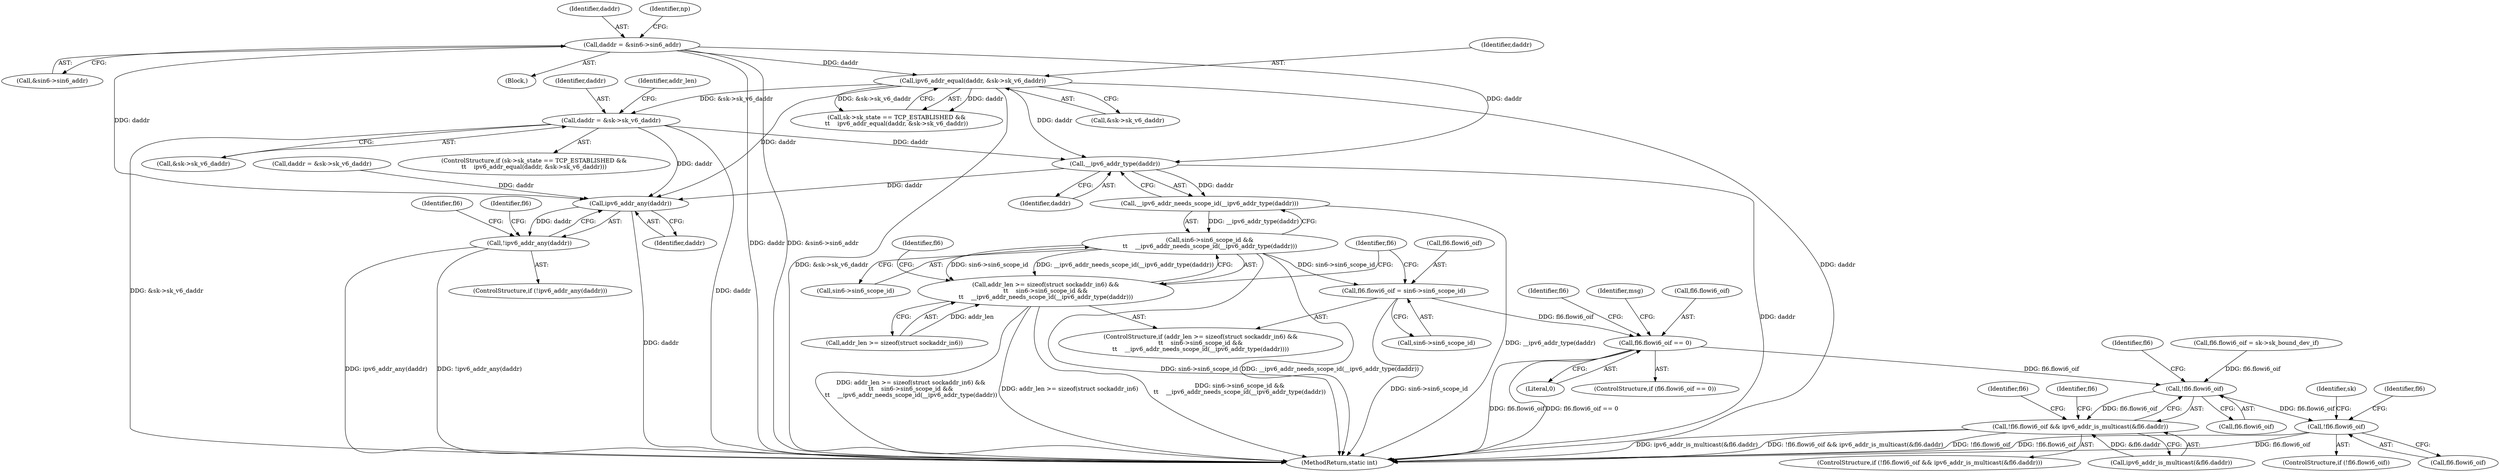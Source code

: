 digraph "0_linux_45f6fad84cc305103b28d73482b344d7f5b76f39_13@pointer" {
"1000307" [label="(Call,daddr = &sk->sk_v6_daddr)"];
"1000301" [label="(Call,ipv6_addr_equal(daddr, &sk->sk_v6_daddr))"];
"1000254" [label="(Call,daddr = &sin6->sin6_addr)"];
"1000324" [label="(Call,__ipv6_addr_type(daddr))"];
"1000323" [label="(Call,__ipv6_addr_needs_scope_id(__ipv6_addr_type(daddr)))"];
"1000319" [label="(Call,sin6->sin6_scope_id &&\n\t\t    __ipv6_addr_needs_scope_id(__ipv6_addr_type(daddr)))"];
"1000314" [label="(Call,addr_len >= sizeof(struct sockaddr_in6) &&\n\t\t    sin6->sin6_scope_id &&\n\t\t    __ipv6_addr_needs_scope_id(__ipv6_addr_type(daddr)))"];
"1000326" [label="(Call,fl6.flowi6_oif = sin6->sin6_scope_id)"];
"1000363" [label="(Call,fl6.flowi6_oif == 0)"];
"1000556" [label="(Call,!fl6.flowi6_oif)"];
"1000555" [label="(Call,!fl6.flowi6_oif && ipv6_addr_is_multicast(&fl6.daddr))"];
"1000574" [label="(Call,!fl6.flowi6_oif)"];
"1000508" [label="(Call,ipv6_addr_any(daddr))"];
"1000507" [label="(Call,!ipv6_addr_any(daddr))"];
"1000586" [label="(Identifier,sk)"];
"1000309" [label="(Call,&sk->sk_v6_daddr)"];
"1000323" [label="(Call,__ipv6_addr_needs_scope_id(__ipv6_addr_type(daddr)))"];
"1000567" [label="(Identifier,fl6)"];
"1000314" [label="(Call,addr_len >= sizeof(struct sockaddr_in6) &&\n\t\t    sin6->sin6_scope_id &&\n\t\t    __ipv6_addr_needs_scope_id(__ipv6_addr_type(daddr)))"];
"1000362" [label="(ControlStructure,if (fl6.flowi6_oif == 0))"];
"1000365" [label="(Identifier,fl6)"];
"1000349" [label="(Call,daddr = &sk->sk_v6_daddr)"];
"1000574" [label="(Call,!fl6.flowi6_oif)"];
"1000575" [label="(Call,fl6.flowi6_oif)"];
"1000560" [label="(Call,ipv6_addr_is_multicast(&fl6.daddr))"];
"1000256" [label="(Call,&sin6->sin6_addr)"];
"1000324" [label="(Call,__ipv6_addr_type(daddr))"];
"1000563" [label="(Identifier,fl6)"];
"1000512" [label="(Identifier,fl6)"];
"1000580" [label="(Identifier,fl6)"];
"1000325" [label="(Identifier,daddr)"];
"1000255" [label="(Identifier,daddr)"];
"1000328" [label="(Identifier,fl6)"];
"1000202" [label="(Block,)"];
"1000507" [label="(Call,!ipv6_addr_any(daddr))"];
"1000509" [label="(Identifier,daddr)"];
"1000319" [label="(Call,sin6->sin6_scope_id &&\n\t\t    __ipv6_addr_needs_scope_id(__ipv6_addr_type(daddr)))"];
"1000294" [label="(ControlStructure,if (sk->sk_state == TCP_ESTABLISHED &&\n\t\t    ipv6_addr_equal(daddr, &sk->sk_v6_daddr)))"];
"1000367" [label="(Literal,0)"];
"1000315" [label="(Call,addr_len >= sizeof(struct sockaddr_in6))"];
"1000262" [label="(Identifier,np)"];
"1000295" [label="(Call,sk->sk_state == TCP_ESTABLISHED &&\n\t\t    ipv6_addr_equal(daddr, &sk->sk_v6_daddr))"];
"1000508" [label="(Call,ipv6_addr_any(daddr))"];
"1000556" [label="(Call,!fl6.flowi6_oif)"];
"1000555" [label="(Call,!fl6.flowi6_oif && ipv6_addr_is_multicast(&fl6.daddr))"];
"1000554" [label="(ControlStructure,if (!fl6.flowi6_oif && ipv6_addr_is_multicast(&fl6.daddr)))"];
"1000326" [label="(Call,fl6.flowi6_oif = sin6->sin6_scope_id)"];
"1000302" [label="(Identifier,daddr)"];
"1000557" [label="(Call,fl6.flowi6_oif)"];
"1000506" [label="(ControlStructure,if (!ipv6_addr_any(daddr)))"];
"1000573" [label="(ControlStructure,if (!fl6.flowi6_oif))"];
"1000301" [label="(Call,ipv6_addr_equal(daddr, &sk->sk_v6_daddr))"];
"1000370" [label="(Identifier,fl6)"];
"1000303" [label="(Call,&sk->sk_v6_daddr)"];
"1000307" [label="(Call,daddr = &sk->sk_v6_daddr)"];
"1000313" [label="(ControlStructure,if (addr_len >= sizeof(struct sockaddr_in6) &&\n\t\t    sin6->sin6_scope_id &&\n\t\t    __ipv6_addr_needs_scope_id(__ipv6_addr_type(daddr))))"];
"1000363" [label="(Call,fl6.flowi6_oif == 0)"];
"1000521" [label="(Identifier,fl6)"];
"1000368" [label="(Call,fl6.flowi6_oif = sk->sk_bound_dev_if)"];
"1000576" [label="(Identifier,fl6)"];
"1000747" [label="(MethodReturn,static int)"];
"1000330" [label="(Call,sin6->sin6_scope_id)"];
"1000320" [label="(Call,sin6->sin6_scope_id)"];
"1000316" [label="(Identifier,addr_len)"];
"1000327" [label="(Call,fl6.flowi6_oif)"];
"1000308" [label="(Identifier,daddr)"];
"1000377" [label="(Identifier,msg)"];
"1000254" [label="(Call,daddr = &sin6->sin6_addr)"];
"1000364" [label="(Call,fl6.flowi6_oif)"];
"1000307" -> "1000294"  [label="AST: "];
"1000307" -> "1000309"  [label="CFG: "];
"1000308" -> "1000307"  [label="AST: "];
"1000309" -> "1000307"  [label="AST: "];
"1000316" -> "1000307"  [label="CFG: "];
"1000307" -> "1000747"  [label="DDG: &sk->sk_v6_daddr"];
"1000307" -> "1000747"  [label="DDG: daddr"];
"1000301" -> "1000307"  [label="DDG: &sk->sk_v6_daddr"];
"1000307" -> "1000324"  [label="DDG: daddr"];
"1000307" -> "1000508"  [label="DDG: daddr"];
"1000301" -> "1000295"  [label="AST: "];
"1000301" -> "1000303"  [label="CFG: "];
"1000302" -> "1000301"  [label="AST: "];
"1000303" -> "1000301"  [label="AST: "];
"1000295" -> "1000301"  [label="CFG: "];
"1000301" -> "1000747"  [label="DDG: &sk->sk_v6_daddr"];
"1000301" -> "1000747"  [label="DDG: daddr"];
"1000301" -> "1000295"  [label="DDG: daddr"];
"1000301" -> "1000295"  [label="DDG: &sk->sk_v6_daddr"];
"1000254" -> "1000301"  [label="DDG: daddr"];
"1000301" -> "1000324"  [label="DDG: daddr"];
"1000301" -> "1000508"  [label="DDG: daddr"];
"1000254" -> "1000202"  [label="AST: "];
"1000254" -> "1000256"  [label="CFG: "];
"1000255" -> "1000254"  [label="AST: "];
"1000256" -> "1000254"  [label="AST: "];
"1000262" -> "1000254"  [label="CFG: "];
"1000254" -> "1000747"  [label="DDG: daddr"];
"1000254" -> "1000747"  [label="DDG: &sin6->sin6_addr"];
"1000254" -> "1000324"  [label="DDG: daddr"];
"1000254" -> "1000508"  [label="DDG: daddr"];
"1000324" -> "1000323"  [label="AST: "];
"1000324" -> "1000325"  [label="CFG: "];
"1000325" -> "1000324"  [label="AST: "];
"1000323" -> "1000324"  [label="CFG: "];
"1000324" -> "1000747"  [label="DDG: daddr"];
"1000324" -> "1000323"  [label="DDG: daddr"];
"1000324" -> "1000508"  [label="DDG: daddr"];
"1000323" -> "1000319"  [label="AST: "];
"1000319" -> "1000323"  [label="CFG: "];
"1000323" -> "1000747"  [label="DDG: __ipv6_addr_type(daddr)"];
"1000323" -> "1000319"  [label="DDG: __ipv6_addr_type(daddr)"];
"1000319" -> "1000314"  [label="AST: "];
"1000319" -> "1000320"  [label="CFG: "];
"1000320" -> "1000319"  [label="AST: "];
"1000314" -> "1000319"  [label="CFG: "];
"1000319" -> "1000747"  [label="DDG: __ipv6_addr_needs_scope_id(__ipv6_addr_type(daddr))"];
"1000319" -> "1000747"  [label="DDG: sin6->sin6_scope_id"];
"1000319" -> "1000314"  [label="DDG: sin6->sin6_scope_id"];
"1000319" -> "1000314"  [label="DDG: __ipv6_addr_needs_scope_id(__ipv6_addr_type(daddr))"];
"1000319" -> "1000326"  [label="DDG: sin6->sin6_scope_id"];
"1000314" -> "1000313"  [label="AST: "];
"1000314" -> "1000315"  [label="CFG: "];
"1000315" -> "1000314"  [label="AST: "];
"1000328" -> "1000314"  [label="CFG: "];
"1000365" -> "1000314"  [label="CFG: "];
"1000314" -> "1000747"  [label="DDG: addr_len >= sizeof(struct sockaddr_in6)"];
"1000314" -> "1000747"  [label="DDG: sin6->sin6_scope_id &&\n\t\t    __ipv6_addr_needs_scope_id(__ipv6_addr_type(daddr))"];
"1000314" -> "1000747"  [label="DDG: addr_len >= sizeof(struct sockaddr_in6) &&\n\t\t    sin6->sin6_scope_id &&\n\t\t    __ipv6_addr_needs_scope_id(__ipv6_addr_type(daddr))"];
"1000315" -> "1000314"  [label="DDG: addr_len"];
"1000326" -> "1000313"  [label="AST: "];
"1000326" -> "1000330"  [label="CFG: "];
"1000327" -> "1000326"  [label="AST: "];
"1000330" -> "1000326"  [label="AST: "];
"1000365" -> "1000326"  [label="CFG: "];
"1000326" -> "1000747"  [label="DDG: sin6->sin6_scope_id"];
"1000326" -> "1000363"  [label="DDG: fl6.flowi6_oif"];
"1000363" -> "1000362"  [label="AST: "];
"1000363" -> "1000367"  [label="CFG: "];
"1000364" -> "1000363"  [label="AST: "];
"1000367" -> "1000363"  [label="AST: "];
"1000370" -> "1000363"  [label="CFG: "];
"1000377" -> "1000363"  [label="CFG: "];
"1000363" -> "1000747"  [label="DDG: fl6.flowi6_oif"];
"1000363" -> "1000747"  [label="DDG: fl6.flowi6_oif == 0"];
"1000363" -> "1000556"  [label="DDG: fl6.flowi6_oif"];
"1000556" -> "1000555"  [label="AST: "];
"1000556" -> "1000557"  [label="CFG: "];
"1000557" -> "1000556"  [label="AST: "];
"1000563" -> "1000556"  [label="CFG: "];
"1000555" -> "1000556"  [label="CFG: "];
"1000556" -> "1000555"  [label="DDG: fl6.flowi6_oif"];
"1000368" -> "1000556"  [label="DDG: fl6.flowi6_oif"];
"1000556" -> "1000574"  [label="DDG: fl6.flowi6_oif"];
"1000555" -> "1000554"  [label="AST: "];
"1000555" -> "1000560"  [label="CFG: "];
"1000560" -> "1000555"  [label="AST: "];
"1000567" -> "1000555"  [label="CFG: "];
"1000576" -> "1000555"  [label="CFG: "];
"1000555" -> "1000747"  [label="DDG: ipv6_addr_is_multicast(&fl6.daddr)"];
"1000555" -> "1000747"  [label="DDG: !fl6.flowi6_oif && ipv6_addr_is_multicast(&fl6.daddr)"];
"1000555" -> "1000747"  [label="DDG: !fl6.flowi6_oif"];
"1000560" -> "1000555"  [label="DDG: &fl6.daddr"];
"1000574" -> "1000573"  [label="AST: "];
"1000574" -> "1000575"  [label="CFG: "];
"1000575" -> "1000574"  [label="AST: "];
"1000580" -> "1000574"  [label="CFG: "];
"1000586" -> "1000574"  [label="CFG: "];
"1000574" -> "1000747"  [label="DDG: fl6.flowi6_oif"];
"1000574" -> "1000747"  [label="DDG: !fl6.flowi6_oif"];
"1000508" -> "1000507"  [label="AST: "];
"1000508" -> "1000509"  [label="CFG: "];
"1000509" -> "1000508"  [label="AST: "];
"1000507" -> "1000508"  [label="CFG: "];
"1000508" -> "1000747"  [label="DDG: daddr"];
"1000508" -> "1000507"  [label="DDG: daddr"];
"1000349" -> "1000508"  [label="DDG: daddr"];
"1000507" -> "1000506"  [label="AST: "];
"1000512" -> "1000507"  [label="CFG: "];
"1000521" -> "1000507"  [label="CFG: "];
"1000507" -> "1000747"  [label="DDG: !ipv6_addr_any(daddr)"];
"1000507" -> "1000747"  [label="DDG: ipv6_addr_any(daddr)"];
}
